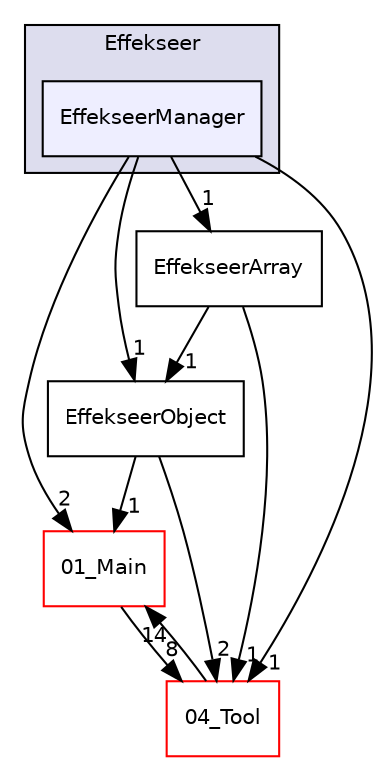 digraph "C:/HAL/PG関係/03_作成プログラム/03_HAL授業/就職作品/Project/source/05_Resource/Effekseer/EffekseerManager" {
  compound=true
  node [ fontsize="10", fontname="Helvetica"];
  edge [ labelfontsize="10", labelfontname="Helvetica"];
  subgraph clusterdir_6e77499bbfecef85f448323d33298e28 {
    graph [ bgcolor="#ddddee", pencolor="black", label="Effekseer" fontname="Helvetica", fontsize="10", URL="dir_6e77499bbfecef85f448323d33298e28.html"]
  dir_b0ecb57088cfb40b69f60f9660ecd07b [shape=box, label="EffekseerManager", style="filled", fillcolor="#eeeeff", pencolor="black", URL="dir_b0ecb57088cfb40b69f60f9660ecd07b.html"];
  }
  dir_c5f77e79009d2c4119ecececa3988621 [shape=box label="EffekseerObject" URL="dir_c5f77e79009d2c4119ecececa3988621.html"];
  dir_b2ee2f4b37d8460d9f5246ffd8c74e11 [shape=box label="01_Main" fillcolor="white" style="filled" color="red" URL="dir_b2ee2f4b37d8460d9f5246ffd8c74e11.html"];
  dir_6578ce3bf84b24b7a37e67e29c2c2f7f [shape=box label="EffekseerArray" URL="dir_6578ce3bf84b24b7a37e67e29c2c2f7f.html"];
  dir_48bb4aacea20c6a8378e1408d864b090 [shape=box label="04_Tool" fillcolor="white" style="filled" color="red" URL="dir_48bb4aacea20c6a8378e1408d864b090.html"];
  dir_b0ecb57088cfb40b69f60f9660ecd07b->dir_c5f77e79009d2c4119ecececa3988621 [headlabel="1", labeldistance=1.5 headhref="dir_000161_000162.html"];
  dir_b0ecb57088cfb40b69f60f9660ecd07b->dir_b2ee2f4b37d8460d9f5246ffd8c74e11 [headlabel="2", labeldistance=1.5 headhref="dir_000161_000001.html"];
  dir_b0ecb57088cfb40b69f60f9660ecd07b->dir_6578ce3bf84b24b7a37e67e29c2c2f7f [headlabel="1", labeldistance=1.5 headhref="dir_000161_000160.html"];
  dir_b0ecb57088cfb40b69f60f9660ecd07b->dir_48bb4aacea20c6a8378e1408d864b090 [headlabel="1", labeldistance=1.5 headhref="dir_000161_000080.html"];
  dir_c5f77e79009d2c4119ecececa3988621->dir_b2ee2f4b37d8460d9f5246ffd8c74e11 [headlabel="1", labeldistance=1.5 headhref="dir_000162_000001.html"];
  dir_c5f77e79009d2c4119ecececa3988621->dir_48bb4aacea20c6a8378e1408d864b090 [headlabel="2", labeldistance=1.5 headhref="dir_000162_000080.html"];
  dir_b2ee2f4b37d8460d9f5246ffd8c74e11->dir_48bb4aacea20c6a8378e1408d864b090 [headlabel="8", labeldistance=1.5 headhref="dir_000001_000080.html"];
  dir_6578ce3bf84b24b7a37e67e29c2c2f7f->dir_c5f77e79009d2c4119ecececa3988621 [headlabel="1", labeldistance=1.5 headhref="dir_000160_000162.html"];
  dir_6578ce3bf84b24b7a37e67e29c2c2f7f->dir_48bb4aacea20c6a8378e1408d864b090 [headlabel="1", labeldistance=1.5 headhref="dir_000160_000080.html"];
  dir_48bb4aacea20c6a8378e1408d864b090->dir_b2ee2f4b37d8460d9f5246ffd8c74e11 [headlabel="14", labeldistance=1.5 headhref="dir_000080_000001.html"];
}

